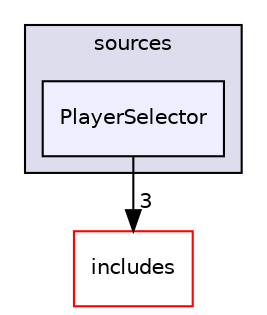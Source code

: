 digraph "Documents/GitHub/B-YEP-400-LYN-4-1-indiestudio-lucas.guichard/Lib/XRaylib/XRay/sources/PlayerSelector" {
  compound=true
  node [ fontsize="10", fontname="Helvetica"];
  edge [ labelfontsize="10", labelfontname="Helvetica"];
  subgraph clusterdir_d036baa45dd1843db538ff00c282b2f7 {
    graph [ bgcolor="#ddddee", pencolor="black", label="sources" fontname="Helvetica", fontsize="10", URL="dir_d036baa45dd1843db538ff00c282b2f7.html"]
  dir_9df7518ee86b39cae672ea1b83d76273 [shape=box, label="PlayerSelector", style="filled", fillcolor="#eeeeff", pencolor="black", URL="dir_9df7518ee86b39cae672ea1b83d76273.html"];
  }
  dir_66516be2dd357c006849c918fb685c43 [shape=box label="includes" fillcolor="white" style="filled" color="red" URL="dir_66516be2dd357c006849c918fb685c43.html"];
  dir_9df7518ee86b39cae672ea1b83d76273->dir_66516be2dd357c006849c918fb685c43 [headlabel="3", labeldistance=1.5 headhref="dir_000018_000019.html"];
}
